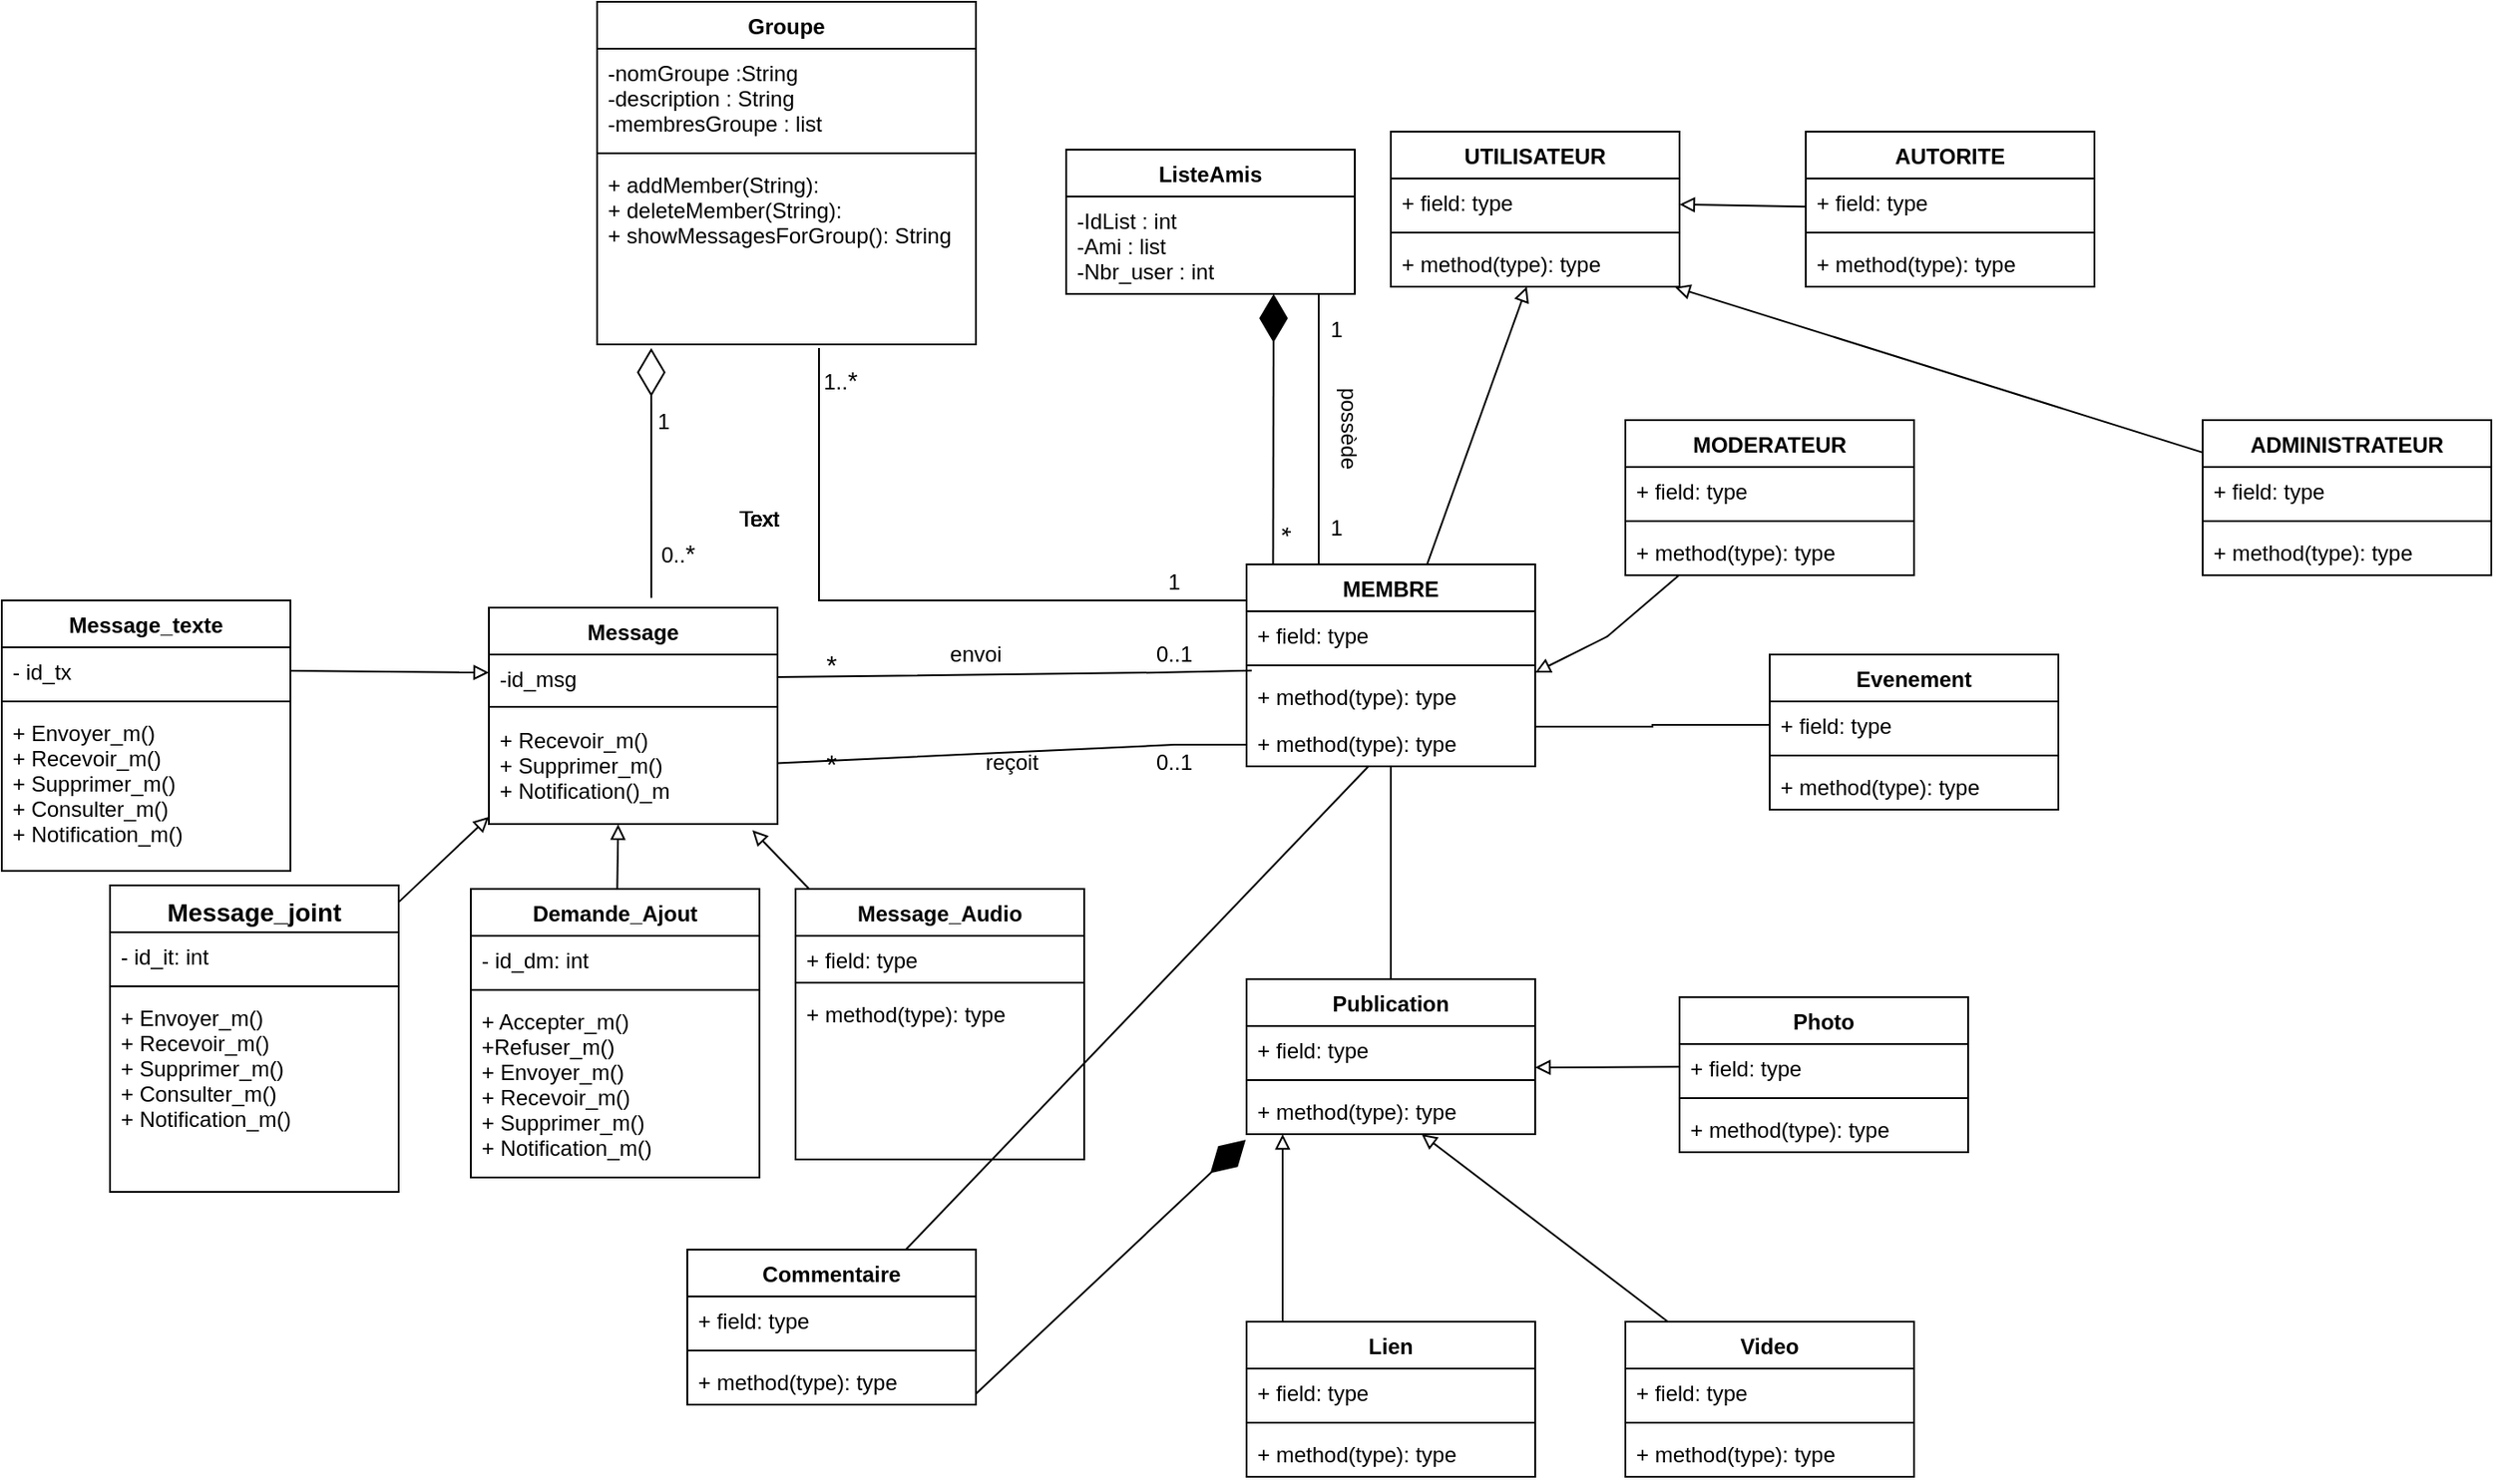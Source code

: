 <mxfile version="20.8.10" type="github">
  <diagram name="Page-1" id="7_uVut6mOrWZarD0mQIk">
    <mxGraphModel dx="1877" dy="1710" grid="1" gridSize="10" guides="1" tooltips="1" connect="1" arrows="1" fold="1" page="1" pageScale="1" pageWidth="827" pageHeight="1169" math="0" shadow="0">
      <root>
        <mxCell id="0" />
        <mxCell id="1" parent="0" />
        <mxCell id="7znfQm5KqqIxTwSkm8-J-1" value="UTILISATEUR" style="swimlane;fontStyle=1;align=center;verticalAlign=top;childLayout=stackLayout;horizontal=1;startSize=26;horizontalStack=0;resizeParent=1;resizeParentMax=0;resizeLast=0;collapsible=1;marginBottom=0;" vertex="1" parent="1">
          <mxGeometry x="290" y="20" width="160" height="86" as="geometry" />
        </mxCell>
        <mxCell id="7znfQm5KqqIxTwSkm8-J-2" value="+ field: type" style="text;strokeColor=none;fillColor=none;align=left;verticalAlign=top;spacingLeft=4;spacingRight=4;overflow=hidden;rotatable=0;points=[[0,0.5],[1,0.5]];portConstraint=eastwest;" vertex="1" parent="7znfQm5KqqIxTwSkm8-J-1">
          <mxGeometry y="26" width="160" height="26" as="geometry" />
        </mxCell>
        <mxCell id="7znfQm5KqqIxTwSkm8-J-3" value="" style="line;strokeWidth=1;fillColor=none;align=left;verticalAlign=middle;spacingTop=-1;spacingLeft=3;spacingRight=3;rotatable=0;labelPosition=right;points=[];portConstraint=eastwest;strokeColor=inherit;" vertex="1" parent="7znfQm5KqqIxTwSkm8-J-1">
          <mxGeometry y="52" width="160" height="8" as="geometry" />
        </mxCell>
        <mxCell id="7znfQm5KqqIxTwSkm8-J-4" value="+ method(type): type" style="text;strokeColor=none;fillColor=none;align=left;verticalAlign=top;spacingLeft=4;spacingRight=4;overflow=hidden;rotatable=0;points=[[0,0.5],[1,0.5]];portConstraint=eastwest;" vertex="1" parent="7znfQm5KqqIxTwSkm8-J-1">
          <mxGeometry y="60" width="160" height="26" as="geometry" />
        </mxCell>
        <mxCell id="7znfQm5KqqIxTwSkm8-J-5" style="edgeStyle=none;rounded=0;orthogonalLoop=1;jettySize=auto;html=1;endArrow=block;endFill=0;" edge="1" parent="1" source="7znfQm5KqqIxTwSkm8-J-6" target="7znfQm5KqqIxTwSkm8-J-2">
          <mxGeometry relative="1" as="geometry" />
        </mxCell>
        <mxCell id="7znfQm5KqqIxTwSkm8-J-6" value="AUTORITE" style="swimlane;fontStyle=1;align=center;verticalAlign=top;childLayout=stackLayout;horizontal=1;startSize=26;horizontalStack=0;resizeParent=1;resizeParentMax=0;resizeLast=0;collapsible=1;marginBottom=0;" vertex="1" parent="1">
          <mxGeometry x="520" y="20" width="160" height="86" as="geometry" />
        </mxCell>
        <mxCell id="7znfQm5KqqIxTwSkm8-J-7" value="+ field: type" style="text;strokeColor=none;fillColor=none;align=left;verticalAlign=top;spacingLeft=4;spacingRight=4;overflow=hidden;rotatable=0;points=[[0,0.5],[1,0.5]];portConstraint=eastwest;" vertex="1" parent="7znfQm5KqqIxTwSkm8-J-6">
          <mxGeometry y="26" width="160" height="26" as="geometry" />
        </mxCell>
        <mxCell id="7znfQm5KqqIxTwSkm8-J-8" value="" style="line;strokeWidth=1;fillColor=none;align=left;verticalAlign=middle;spacingTop=-1;spacingLeft=3;spacingRight=3;rotatable=0;labelPosition=right;points=[];portConstraint=eastwest;strokeColor=inherit;" vertex="1" parent="7znfQm5KqqIxTwSkm8-J-6">
          <mxGeometry y="52" width="160" height="8" as="geometry" />
        </mxCell>
        <mxCell id="7znfQm5KqqIxTwSkm8-J-9" value="+ method(type): type" style="text;strokeColor=none;fillColor=none;align=left;verticalAlign=top;spacingLeft=4;spacingRight=4;overflow=hidden;rotatable=0;points=[[0,0.5],[1,0.5]];portConstraint=eastwest;" vertex="1" parent="7znfQm5KqqIxTwSkm8-J-6">
          <mxGeometry y="60" width="160" height="26" as="geometry" />
        </mxCell>
        <mxCell id="7znfQm5KqqIxTwSkm8-J-10" style="rounded=0;orthogonalLoop=1;jettySize=auto;html=1;endArrow=block;endFill=0;" edge="1" parent="1" source="7znfQm5KqqIxTwSkm8-J-12" target="7znfQm5KqqIxTwSkm8-J-4">
          <mxGeometry relative="1" as="geometry">
            <mxPoint x="300" y="120" as="targetPoint" />
          </mxGeometry>
        </mxCell>
        <mxCell id="7znfQm5KqqIxTwSkm8-J-11" style="edgeStyle=orthogonalEdgeStyle;rounded=0;jumpSize=6;orthogonalLoop=1;jettySize=auto;html=1;entryX=0;entryY=0.5;entryDx=0;entryDy=0;strokeWidth=1;endArrow=none;endFill=0;startSize=6;sourcePerimeterSpacing=0;targetPerimeterSpacing=0;" edge="1" parent="1" source="7znfQm5KqqIxTwSkm8-J-12" target="7znfQm5KqqIxTwSkm8-J-84">
          <mxGeometry relative="1" as="geometry">
            <Array as="points">
              <mxPoint x="435" y="350" />
              <mxPoint x="435" y="349" />
            </Array>
          </mxGeometry>
        </mxCell>
        <mxCell id="7znfQm5KqqIxTwSkm8-J-12" value="MEMBRE" style="swimlane;fontStyle=1;align=center;verticalAlign=top;childLayout=stackLayout;horizontal=1;startSize=26;horizontalStack=0;resizeParent=1;resizeParentMax=0;resizeLast=0;collapsible=1;marginBottom=0;" vertex="1" parent="1">
          <mxGeometry x="210" y="260" width="160" height="112" as="geometry" />
        </mxCell>
        <mxCell id="7znfQm5KqqIxTwSkm8-J-13" value="+ field: type" style="text;strokeColor=none;fillColor=none;align=left;verticalAlign=top;spacingLeft=4;spacingRight=4;overflow=hidden;rotatable=0;points=[[0,0.5],[1,0.5]];portConstraint=eastwest;" vertex="1" parent="7znfQm5KqqIxTwSkm8-J-12">
          <mxGeometry y="26" width="160" height="26" as="geometry" />
        </mxCell>
        <mxCell id="7znfQm5KqqIxTwSkm8-J-14" value="" style="line;strokeWidth=1;fillColor=none;align=left;verticalAlign=middle;spacingTop=-1;spacingLeft=3;spacingRight=3;rotatable=0;labelPosition=right;points=[];portConstraint=eastwest;strokeColor=inherit;" vertex="1" parent="7znfQm5KqqIxTwSkm8-J-12">
          <mxGeometry y="52" width="160" height="8" as="geometry" />
        </mxCell>
        <mxCell id="7znfQm5KqqIxTwSkm8-J-15" value="+ method(type): type" style="text;strokeColor=none;fillColor=none;align=left;verticalAlign=top;spacingLeft=4;spacingRight=4;overflow=hidden;rotatable=0;points=[[0,0.5],[1,0.5]];portConstraint=eastwest;" vertex="1" parent="7znfQm5KqqIxTwSkm8-J-12">
          <mxGeometry y="60" width="160" height="26" as="geometry" />
        </mxCell>
        <mxCell id="7znfQm5KqqIxTwSkm8-J-16" value="+ method(type): type" style="text;strokeColor=none;fillColor=none;align=left;verticalAlign=top;spacingLeft=4;spacingRight=4;overflow=hidden;rotatable=0;points=[[0,0.5],[1,0.5]];portConstraint=eastwest;" vertex="1" parent="7znfQm5KqqIxTwSkm8-J-12">
          <mxGeometry y="86" width="160" height="26" as="geometry" />
        </mxCell>
        <mxCell id="7znfQm5KqqIxTwSkm8-J-17" style="edgeStyle=none;rounded=0;orthogonalLoop=1;jettySize=auto;html=1;endArrow=block;endFill=0;entryX=1;entryY=0;entryDx=0;entryDy=0;entryPerimeter=0;" edge="1" parent="1" source="7znfQm5KqqIxTwSkm8-J-18" target="7znfQm5KqqIxTwSkm8-J-15">
          <mxGeometry relative="1" as="geometry">
            <mxPoint x="400" y="170" as="targetPoint" />
            <Array as="points">
              <mxPoint x="410" y="300" />
            </Array>
          </mxGeometry>
        </mxCell>
        <mxCell id="7znfQm5KqqIxTwSkm8-J-18" value="MODERATEUR" style="swimlane;fontStyle=1;align=center;verticalAlign=top;childLayout=stackLayout;horizontal=1;startSize=26;horizontalStack=0;resizeParent=1;resizeParentMax=0;resizeLast=0;collapsible=1;marginBottom=0;" vertex="1" parent="1">
          <mxGeometry x="420" y="180" width="160" height="86" as="geometry" />
        </mxCell>
        <mxCell id="7znfQm5KqqIxTwSkm8-J-19" value="+ field: type" style="text;strokeColor=none;fillColor=none;align=left;verticalAlign=top;spacingLeft=4;spacingRight=4;overflow=hidden;rotatable=0;points=[[0,0.5],[1,0.5]];portConstraint=eastwest;" vertex="1" parent="7znfQm5KqqIxTwSkm8-J-18">
          <mxGeometry y="26" width="160" height="26" as="geometry" />
        </mxCell>
        <mxCell id="7znfQm5KqqIxTwSkm8-J-20" value="" style="line;strokeWidth=1;fillColor=none;align=left;verticalAlign=middle;spacingTop=-1;spacingLeft=3;spacingRight=3;rotatable=0;labelPosition=right;points=[];portConstraint=eastwest;strokeColor=inherit;" vertex="1" parent="7znfQm5KqqIxTwSkm8-J-18">
          <mxGeometry y="52" width="160" height="8" as="geometry" />
        </mxCell>
        <mxCell id="7znfQm5KqqIxTwSkm8-J-21" value="+ method(type): type" style="text;strokeColor=none;fillColor=none;align=left;verticalAlign=top;spacingLeft=4;spacingRight=4;overflow=hidden;rotatable=0;points=[[0,0.5],[1,0.5]];portConstraint=eastwest;" vertex="1" parent="7znfQm5KqqIxTwSkm8-J-18">
          <mxGeometry y="60" width="160" height="26" as="geometry" />
        </mxCell>
        <mxCell id="7znfQm5KqqIxTwSkm8-J-22" style="edgeStyle=none;rounded=0;orthogonalLoop=1;jettySize=auto;html=1;entryX=0.984;entryY=1.01;entryDx=0;entryDy=0;entryPerimeter=0;endArrow=block;endFill=0;" edge="1" parent="1" source="7znfQm5KqqIxTwSkm8-J-23" target="7znfQm5KqqIxTwSkm8-J-4">
          <mxGeometry relative="1" as="geometry" />
        </mxCell>
        <mxCell id="7znfQm5KqqIxTwSkm8-J-23" value="ADMINISTRATEUR" style="swimlane;fontStyle=1;align=center;verticalAlign=top;childLayout=stackLayout;horizontal=1;startSize=26;horizontalStack=0;resizeParent=1;resizeParentMax=0;resizeLast=0;collapsible=1;marginBottom=0;" vertex="1" parent="1">
          <mxGeometry x="740" y="180" width="160" height="86" as="geometry" />
        </mxCell>
        <mxCell id="7znfQm5KqqIxTwSkm8-J-24" value="+ field: type" style="text;strokeColor=none;fillColor=none;align=left;verticalAlign=top;spacingLeft=4;spacingRight=4;overflow=hidden;rotatable=0;points=[[0,0.5],[1,0.5]];portConstraint=eastwest;" vertex="1" parent="7znfQm5KqqIxTwSkm8-J-23">
          <mxGeometry y="26" width="160" height="26" as="geometry" />
        </mxCell>
        <mxCell id="7znfQm5KqqIxTwSkm8-J-25" value="" style="line;strokeWidth=1;fillColor=none;align=left;verticalAlign=middle;spacingTop=-1;spacingLeft=3;spacingRight=3;rotatable=0;labelPosition=right;points=[];portConstraint=eastwest;strokeColor=inherit;" vertex="1" parent="7znfQm5KqqIxTwSkm8-J-23">
          <mxGeometry y="52" width="160" height="8" as="geometry" />
        </mxCell>
        <mxCell id="7znfQm5KqqIxTwSkm8-J-26" value="+ method(type): type" style="text;strokeColor=none;fillColor=none;align=left;verticalAlign=top;spacingLeft=4;spacingRight=4;overflow=hidden;rotatable=0;points=[[0,0.5],[1,0.5]];portConstraint=eastwest;" vertex="1" parent="7znfQm5KqqIxTwSkm8-J-23">
          <mxGeometry y="60" width="160" height="26" as="geometry" />
        </mxCell>
        <mxCell id="7znfQm5KqqIxTwSkm8-J-27" style="edgeStyle=none;rounded=0;orthogonalLoop=1;jettySize=auto;html=1;endArrow=none;endFill=0;" edge="1" parent="1" source="7znfQm5KqqIxTwSkm8-J-28" target="7znfQm5KqqIxTwSkm8-J-16">
          <mxGeometry relative="1" as="geometry" />
        </mxCell>
        <mxCell id="7znfQm5KqqIxTwSkm8-J-28" value="Publication" style="swimlane;fontStyle=1;align=center;verticalAlign=top;childLayout=stackLayout;horizontal=1;startSize=26;horizontalStack=0;resizeParent=1;resizeParentMax=0;resizeLast=0;collapsible=1;marginBottom=0;" vertex="1" parent="1">
          <mxGeometry x="210" y="490" width="160" height="86" as="geometry" />
        </mxCell>
        <mxCell id="7znfQm5KqqIxTwSkm8-J-29" value="+ field: type" style="text;strokeColor=none;fillColor=none;align=left;verticalAlign=top;spacingLeft=4;spacingRight=4;overflow=hidden;rotatable=0;points=[[0,0.5],[1,0.5]];portConstraint=eastwest;" vertex="1" parent="7znfQm5KqqIxTwSkm8-J-28">
          <mxGeometry y="26" width="160" height="26" as="geometry" />
        </mxCell>
        <mxCell id="7znfQm5KqqIxTwSkm8-J-30" value="" style="line;strokeWidth=1;fillColor=none;align=left;verticalAlign=middle;spacingTop=-1;spacingLeft=3;spacingRight=3;rotatable=0;labelPosition=right;points=[];portConstraint=eastwest;strokeColor=inherit;" vertex="1" parent="7znfQm5KqqIxTwSkm8-J-28">
          <mxGeometry y="52" width="160" height="8" as="geometry" />
        </mxCell>
        <mxCell id="7znfQm5KqqIxTwSkm8-J-31" value="+ method(type): type" style="text;strokeColor=none;fillColor=none;align=left;verticalAlign=top;spacingLeft=4;spacingRight=4;overflow=hidden;rotatable=0;points=[[0,0.5],[1,0.5]];portConstraint=eastwest;" vertex="1" parent="7znfQm5KqqIxTwSkm8-J-28">
          <mxGeometry y="60" width="160" height="26" as="geometry" />
        </mxCell>
        <mxCell id="7znfQm5KqqIxTwSkm8-J-32" style="edgeStyle=none;rounded=0;orthogonalLoop=1;jettySize=auto;html=1;endArrow=block;endFill=0;" edge="1" parent="1" source="7znfQm5KqqIxTwSkm8-J-33" target="7znfQm5KqqIxTwSkm8-J-31">
          <mxGeometry relative="1" as="geometry" />
        </mxCell>
        <mxCell id="7znfQm5KqqIxTwSkm8-J-33" value="Video" style="swimlane;fontStyle=1;align=center;verticalAlign=top;childLayout=stackLayout;horizontal=1;startSize=26;horizontalStack=0;resizeParent=1;resizeParentMax=0;resizeLast=0;collapsible=1;marginBottom=0;" vertex="1" parent="1">
          <mxGeometry x="420" y="680" width="160" height="86" as="geometry" />
        </mxCell>
        <mxCell id="7znfQm5KqqIxTwSkm8-J-34" value="+ field: type" style="text;strokeColor=none;fillColor=none;align=left;verticalAlign=top;spacingLeft=4;spacingRight=4;overflow=hidden;rotatable=0;points=[[0,0.5],[1,0.5]];portConstraint=eastwest;" vertex="1" parent="7znfQm5KqqIxTwSkm8-J-33">
          <mxGeometry y="26" width="160" height="26" as="geometry" />
        </mxCell>
        <mxCell id="7znfQm5KqqIxTwSkm8-J-35" value="" style="line;strokeWidth=1;fillColor=none;align=left;verticalAlign=middle;spacingTop=-1;spacingLeft=3;spacingRight=3;rotatable=0;labelPosition=right;points=[];portConstraint=eastwest;strokeColor=inherit;" vertex="1" parent="7znfQm5KqqIxTwSkm8-J-33">
          <mxGeometry y="52" width="160" height="8" as="geometry" />
        </mxCell>
        <mxCell id="7znfQm5KqqIxTwSkm8-J-36" value="+ method(type): type" style="text;strokeColor=none;fillColor=none;align=left;verticalAlign=top;spacingLeft=4;spacingRight=4;overflow=hidden;rotatable=0;points=[[0,0.5],[1,0.5]];portConstraint=eastwest;" vertex="1" parent="7znfQm5KqqIxTwSkm8-J-33">
          <mxGeometry y="60" width="160" height="26" as="geometry" />
        </mxCell>
        <mxCell id="7znfQm5KqqIxTwSkm8-J-37" style="edgeStyle=none;rounded=0;orthogonalLoop=1;jettySize=auto;html=1;endArrow=block;endFill=0;" edge="1" parent="1">
          <mxGeometry relative="1" as="geometry">
            <mxPoint x="230" y="680" as="sourcePoint" />
            <mxPoint x="230" y="576" as="targetPoint" />
          </mxGeometry>
        </mxCell>
        <mxCell id="7znfQm5KqqIxTwSkm8-J-38" value="Lien" style="swimlane;fontStyle=1;align=center;verticalAlign=top;childLayout=stackLayout;horizontal=1;startSize=26;horizontalStack=0;resizeParent=1;resizeParentMax=0;resizeLast=0;collapsible=1;marginBottom=0;" vertex="1" parent="1">
          <mxGeometry x="210" y="680" width="160" height="86" as="geometry" />
        </mxCell>
        <mxCell id="7znfQm5KqqIxTwSkm8-J-39" value="+ field: type" style="text;strokeColor=none;fillColor=none;align=left;verticalAlign=top;spacingLeft=4;spacingRight=4;overflow=hidden;rotatable=0;points=[[0,0.5],[1,0.5]];portConstraint=eastwest;" vertex="1" parent="7znfQm5KqqIxTwSkm8-J-38">
          <mxGeometry y="26" width="160" height="26" as="geometry" />
        </mxCell>
        <mxCell id="7znfQm5KqqIxTwSkm8-J-40" value="" style="line;strokeWidth=1;fillColor=none;align=left;verticalAlign=middle;spacingTop=-1;spacingLeft=3;spacingRight=3;rotatable=0;labelPosition=right;points=[];portConstraint=eastwest;strokeColor=inherit;" vertex="1" parent="7znfQm5KqqIxTwSkm8-J-38">
          <mxGeometry y="52" width="160" height="8" as="geometry" />
        </mxCell>
        <mxCell id="7znfQm5KqqIxTwSkm8-J-41" value="+ method(type): type" style="text;strokeColor=none;fillColor=none;align=left;verticalAlign=top;spacingLeft=4;spacingRight=4;overflow=hidden;rotatable=0;points=[[0,0.5],[1,0.5]];portConstraint=eastwest;" vertex="1" parent="7znfQm5KqqIxTwSkm8-J-38">
          <mxGeometry y="60" width="160" height="26" as="geometry" />
        </mxCell>
        <mxCell id="7znfQm5KqqIxTwSkm8-J-42" style="edgeStyle=none;rounded=0;orthogonalLoop=1;jettySize=auto;html=1;endArrow=block;endFill=0;" edge="1" parent="1">
          <mxGeometry relative="1" as="geometry">
            <mxPoint x="450" y="538.667" as="sourcePoint" />
            <mxPoint x="370" y="539" as="targetPoint" />
          </mxGeometry>
        </mxCell>
        <mxCell id="7znfQm5KqqIxTwSkm8-J-43" value="Photo" style="swimlane;fontStyle=1;align=center;verticalAlign=top;childLayout=stackLayout;horizontal=1;startSize=26;horizontalStack=0;resizeParent=1;resizeParentMax=0;resizeLast=0;collapsible=1;marginBottom=0;" vertex="1" parent="1">
          <mxGeometry x="450" y="500" width="160" height="86" as="geometry" />
        </mxCell>
        <mxCell id="7znfQm5KqqIxTwSkm8-J-44" value="+ field: type" style="text;strokeColor=none;fillColor=none;align=left;verticalAlign=top;spacingLeft=4;spacingRight=4;overflow=hidden;rotatable=0;points=[[0,0.5],[1,0.5]];portConstraint=eastwest;" vertex="1" parent="7znfQm5KqqIxTwSkm8-J-43">
          <mxGeometry y="26" width="160" height="26" as="geometry" />
        </mxCell>
        <mxCell id="7znfQm5KqqIxTwSkm8-J-45" value="" style="line;strokeWidth=1;fillColor=none;align=left;verticalAlign=middle;spacingTop=-1;spacingLeft=3;spacingRight=3;rotatable=0;labelPosition=right;points=[];portConstraint=eastwest;strokeColor=inherit;" vertex="1" parent="7znfQm5KqqIxTwSkm8-J-43">
          <mxGeometry y="52" width="160" height="8" as="geometry" />
        </mxCell>
        <mxCell id="7znfQm5KqqIxTwSkm8-J-46" value="+ method(type): type" style="text;strokeColor=none;fillColor=none;align=left;verticalAlign=top;spacingLeft=4;spacingRight=4;overflow=hidden;rotatable=0;points=[[0,0.5],[1,0.5]];portConstraint=eastwest;" vertex="1" parent="7znfQm5KqqIxTwSkm8-J-43">
          <mxGeometry y="60" width="160" height="26" as="geometry" />
        </mxCell>
        <mxCell id="7znfQm5KqqIxTwSkm8-J-47" value="ListeAmis" style="swimlane;fontStyle=1;align=center;verticalAlign=top;childLayout=stackLayout;horizontal=1;startSize=26;horizontalStack=0;resizeParent=1;resizeParentMax=0;resizeLast=0;collapsible=1;marginBottom=0;" vertex="1" parent="1">
          <mxGeometry x="110" y="30" width="160" height="80" as="geometry" />
        </mxCell>
        <mxCell id="7znfQm5KqqIxTwSkm8-J-48" value="-IdList : int&#xa;-Ami : list&#xa;-Nbr_user : int&#xa;" style="text;strokeColor=none;fillColor=none;align=left;verticalAlign=top;spacingLeft=4;spacingRight=4;overflow=hidden;rotatable=0;points=[[0,0.5],[1,0.5]];portConstraint=eastwest;" vertex="1" parent="7znfQm5KqqIxTwSkm8-J-47">
          <mxGeometry y="26" width="160" height="54" as="geometry" />
        </mxCell>
        <mxCell id="7znfQm5KqqIxTwSkm8-J-49" style="edgeStyle=none;rounded=0;orthogonalLoop=1;jettySize=auto;html=1;endArrow=none;endFill=0;exitX=0.25;exitY=0;exitDx=0;exitDy=0;sourcePerimeterSpacing=0;targetPerimeterSpacing=0;" edge="1" parent="1" source="7znfQm5KqqIxTwSkm8-J-12">
          <mxGeometry relative="1" as="geometry">
            <mxPoint x="74" y="160" as="sourcePoint" />
            <mxPoint x="250" y="110" as="targetPoint" />
            <Array as="points">
              <mxPoint x="250" y="140" />
            </Array>
          </mxGeometry>
        </mxCell>
        <mxCell id="7znfQm5KqqIxTwSkm8-J-50" style="edgeStyle=none;rounded=0;orthogonalLoop=1;jettySize=auto;html=1;endArrow=none;endFill=0;" edge="1" parent="1" source="7znfQm5KqqIxTwSkm8-J-51" target="7znfQm5KqqIxTwSkm8-J-16">
          <mxGeometry relative="1" as="geometry" />
        </mxCell>
        <mxCell id="7znfQm5KqqIxTwSkm8-J-51" value="Commentaire" style="swimlane;fontStyle=1;align=center;verticalAlign=top;childLayout=stackLayout;horizontal=1;startSize=26;horizontalStack=0;resizeParent=1;resizeParentMax=0;resizeLast=0;collapsible=1;marginBottom=0;" vertex="1" parent="1">
          <mxGeometry x="-100" y="640" width="160" height="86" as="geometry" />
        </mxCell>
        <mxCell id="7znfQm5KqqIxTwSkm8-J-52" value="+ field: type" style="text;strokeColor=none;fillColor=none;align=left;verticalAlign=top;spacingLeft=4;spacingRight=4;overflow=hidden;rotatable=0;points=[[0,0.5],[1,0.5]];portConstraint=eastwest;" vertex="1" parent="7znfQm5KqqIxTwSkm8-J-51">
          <mxGeometry y="26" width="160" height="26" as="geometry" />
        </mxCell>
        <mxCell id="7znfQm5KqqIxTwSkm8-J-53" value="" style="line;strokeWidth=1;fillColor=none;align=left;verticalAlign=middle;spacingTop=-1;spacingLeft=3;spacingRight=3;rotatable=0;labelPosition=right;points=[];portConstraint=eastwest;strokeColor=inherit;" vertex="1" parent="7znfQm5KqqIxTwSkm8-J-51">
          <mxGeometry y="52" width="160" height="8" as="geometry" />
        </mxCell>
        <mxCell id="7znfQm5KqqIxTwSkm8-J-54" value="+ method(type): type" style="text;strokeColor=none;fillColor=none;align=left;verticalAlign=top;spacingLeft=4;spacingRight=4;overflow=hidden;rotatable=0;points=[[0,0.5],[1,0.5]];portConstraint=eastwest;" vertex="1" parent="7znfQm5KqqIxTwSkm8-J-51">
          <mxGeometry y="60" width="160" height="26" as="geometry" />
        </mxCell>
        <mxCell id="7znfQm5KqqIxTwSkm8-J-55" style="rounded=0;orthogonalLoop=1;jettySize=auto;html=1;entryX=0.018;entryY=-0.043;entryDx=0;entryDy=0;entryPerimeter=0;endArrow=none;endFill=0;exitX=0;exitY=0.75;exitDx=0;exitDy=0;" edge="1" parent="1" target="7znfQm5KqqIxTwSkm8-J-15">
          <mxGeometry relative="1" as="geometry">
            <mxPoint x="-50" y="322.5" as="sourcePoint" />
            <mxPoint x="214.32" y="288.752" as="targetPoint" />
            <Array as="points">
              <mxPoint x="160" y="320" />
            </Array>
          </mxGeometry>
        </mxCell>
        <mxCell id="7znfQm5KqqIxTwSkm8-J-56" value="Message" style="swimlane;fontStyle=1;align=center;verticalAlign=top;childLayout=stackLayout;horizontal=1;startSize=26;horizontalStack=0;resizeParent=1;resizeParentMax=0;resizeLast=0;collapsible=1;marginBottom=0;" vertex="1" parent="1">
          <mxGeometry x="-210" y="284" width="160" height="120" as="geometry" />
        </mxCell>
        <mxCell id="7znfQm5KqqIxTwSkm8-J-57" value="-id_msg" style="text;strokeColor=none;fillColor=none;align=left;verticalAlign=top;spacingLeft=4;spacingRight=4;overflow=hidden;rotatable=0;points=[[0,0.5],[1,0.5]];portConstraint=eastwest;" vertex="1" parent="7znfQm5KqqIxTwSkm8-J-56">
          <mxGeometry y="26" width="160" height="24" as="geometry" />
        </mxCell>
        <mxCell id="7znfQm5KqqIxTwSkm8-J-58" value="" style="line;strokeWidth=1;fillColor=none;align=left;verticalAlign=middle;spacingTop=-1;spacingLeft=3;spacingRight=3;rotatable=0;labelPosition=right;points=[];portConstraint=eastwest;strokeColor=inherit;" vertex="1" parent="7znfQm5KqqIxTwSkm8-J-56">
          <mxGeometry y="50" width="160" height="10" as="geometry" />
        </mxCell>
        <mxCell id="7znfQm5KqqIxTwSkm8-J-59" value="+ Recevoir_m()&#xa;+ Supprimer_m()&#xa;+ Notification()_m" style="text;strokeColor=none;fillColor=none;align=left;verticalAlign=top;spacingLeft=4;spacingRight=4;overflow=hidden;rotatable=0;points=[[0,0.5],[1,0.5]];portConstraint=eastwest;" vertex="1" parent="7znfQm5KqqIxTwSkm8-J-56">
          <mxGeometry y="60" width="160" height="60" as="geometry" />
        </mxCell>
        <mxCell id="7znfQm5KqqIxTwSkm8-J-60" style="rounded=0;orthogonalLoop=1;jettySize=auto;html=1;endArrow=none;endFill=0;" edge="1" parent="1" source="7znfQm5KqqIxTwSkm8-J-59">
          <mxGeometry relative="1" as="geometry">
            <mxPoint x="210" y="360" as="targetPoint" />
            <Array as="points">
              <mxPoint x="170" y="360" />
            </Array>
          </mxGeometry>
        </mxCell>
        <mxCell id="7znfQm5KqqIxTwSkm8-J-61" value="Message_texte" style="swimlane;fontStyle=1;align=center;verticalAlign=top;childLayout=stackLayout;horizontal=1;startSize=26;horizontalStack=0;resizeParent=1;resizeParentMax=0;resizeLast=0;collapsible=1;marginBottom=0;" vertex="1" parent="1">
          <mxGeometry x="-480" y="280" width="160" height="150" as="geometry" />
        </mxCell>
        <mxCell id="7znfQm5KqqIxTwSkm8-J-62" value="- id_tx" style="text;strokeColor=none;fillColor=none;align=left;verticalAlign=top;spacingLeft=4;spacingRight=4;overflow=hidden;rotatable=0;points=[[0,0.5],[1,0.5]];portConstraint=eastwest;" vertex="1" parent="7znfQm5KqqIxTwSkm8-J-61">
          <mxGeometry y="26" width="160" height="26" as="geometry" />
        </mxCell>
        <mxCell id="7znfQm5KqqIxTwSkm8-J-63" value="" style="line;strokeWidth=1;fillColor=none;align=left;verticalAlign=middle;spacingTop=-1;spacingLeft=3;spacingRight=3;rotatable=0;labelPosition=right;points=[];portConstraint=eastwest;strokeColor=inherit;" vertex="1" parent="7znfQm5KqqIxTwSkm8-J-61">
          <mxGeometry y="52" width="160" height="8" as="geometry" />
        </mxCell>
        <mxCell id="7znfQm5KqqIxTwSkm8-J-64" value="+ Envoyer_m()&#xa;+ Recevoir_m()&#xa;+ Supprimer_m()&#xa;+ Consulter_m()&#xa;+ Notification_m()&#xa;" style="text;strokeColor=none;fillColor=none;align=left;verticalAlign=top;spacingLeft=4;spacingRight=4;overflow=hidden;rotatable=0;points=[[0,0.5],[1,0.5]];portConstraint=eastwest;" vertex="1" parent="7znfQm5KqqIxTwSkm8-J-61">
          <mxGeometry y="60" width="160" height="90" as="geometry" />
        </mxCell>
        <mxCell id="7znfQm5KqqIxTwSkm8-J-65" style="edgeStyle=none;rounded=0;orthogonalLoop=1;jettySize=auto;html=1;endArrow=block;endFill=0;exitX=1;exitY=0.5;exitDx=0;exitDy=0;" edge="1" parent="1" source="7znfQm5KqqIxTwSkm8-J-62">
          <mxGeometry relative="1" as="geometry">
            <mxPoint x="-230" y="410" as="sourcePoint" />
            <mxPoint x="-210" y="320" as="targetPoint" />
          </mxGeometry>
        </mxCell>
        <mxCell id="7znfQm5KqqIxTwSkm8-J-66" style="edgeStyle=none;rounded=0;orthogonalLoop=1;jettySize=auto;html=1;entryX=0.913;entryY=1.057;entryDx=0;entryDy=0;entryPerimeter=0;endArrow=block;endFill=0;" edge="1" parent="1" source="7znfQm5KqqIxTwSkm8-J-67" target="7znfQm5KqqIxTwSkm8-J-59">
          <mxGeometry relative="1" as="geometry" />
        </mxCell>
        <mxCell id="7znfQm5KqqIxTwSkm8-J-67" value="Message_Audio" style="swimlane;fontStyle=1;align=center;verticalAlign=top;childLayout=stackLayout;horizontal=1;startSize=26;horizontalStack=0;resizeParent=1;resizeParentMax=0;resizeLast=0;collapsible=1;marginBottom=0;" vertex="1" parent="1">
          <mxGeometry x="-40" y="440" width="160" height="150" as="geometry" />
        </mxCell>
        <mxCell id="7znfQm5KqqIxTwSkm8-J-68" value="+ field: type" style="text;strokeColor=none;fillColor=none;align=left;verticalAlign=top;spacingLeft=4;spacingRight=4;overflow=hidden;rotatable=0;points=[[0,0.5],[1,0.5]];portConstraint=eastwest;" vertex="1" parent="7znfQm5KqqIxTwSkm8-J-67">
          <mxGeometry y="26" width="160" height="22" as="geometry" />
        </mxCell>
        <mxCell id="7znfQm5KqqIxTwSkm8-J-69" value="" style="line;strokeWidth=1;fillColor=none;align=left;verticalAlign=middle;spacingTop=-1;spacingLeft=3;spacingRight=3;rotatable=0;labelPosition=right;points=[];portConstraint=eastwest;strokeColor=inherit;" vertex="1" parent="7znfQm5KqqIxTwSkm8-J-67">
          <mxGeometry y="48" width="160" height="8" as="geometry" />
        </mxCell>
        <mxCell id="7znfQm5KqqIxTwSkm8-J-70" value="+ method(type): type" style="text;strokeColor=none;fillColor=none;align=left;verticalAlign=top;spacingLeft=4;spacingRight=4;overflow=hidden;rotatable=0;points=[[0,0.5],[1,0.5]];portConstraint=eastwest;" vertex="1" parent="7znfQm5KqqIxTwSkm8-J-67">
          <mxGeometry y="56" width="160" height="94" as="geometry" />
        </mxCell>
        <mxCell id="7znfQm5KqqIxTwSkm8-J-71" style="edgeStyle=none;rounded=0;orthogonalLoop=1;jettySize=auto;html=1;endArrow=block;endFill=0;entryX=0.448;entryY=1.003;entryDx=0;entryDy=0;entryPerimeter=0;" edge="1" parent="1" source="7znfQm5KqqIxTwSkm8-J-72" target="7znfQm5KqqIxTwSkm8-J-59">
          <mxGeometry relative="1" as="geometry">
            <mxPoint x="-140" y="410" as="targetPoint" />
          </mxGeometry>
        </mxCell>
        <mxCell id="7znfQm5KqqIxTwSkm8-J-72" value="Demande_Ajout" style="swimlane;fontStyle=1;align=center;verticalAlign=top;childLayout=stackLayout;horizontal=1;startSize=26;horizontalStack=0;resizeParent=1;resizeParentMax=0;resizeLast=0;collapsible=1;marginBottom=0;" vertex="1" parent="1">
          <mxGeometry x="-220" y="440" width="160" height="160" as="geometry" />
        </mxCell>
        <mxCell id="7znfQm5KqqIxTwSkm8-J-73" value="- id_dm: int" style="text;strokeColor=none;fillColor=none;align=left;verticalAlign=top;spacingLeft=4;spacingRight=4;overflow=hidden;rotatable=0;points=[[0,0.5],[1,0.5]];portConstraint=eastwest;" vertex="1" parent="7znfQm5KqqIxTwSkm8-J-72">
          <mxGeometry y="26" width="160" height="26" as="geometry" />
        </mxCell>
        <mxCell id="7znfQm5KqqIxTwSkm8-J-74" value="" style="line;strokeWidth=1;fillColor=none;align=left;verticalAlign=middle;spacingTop=-1;spacingLeft=3;spacingRight=3;rotatable=0;labelPosition=right;points=[];portConstraint=eastwest;strokeColor=inherit;" vertex="1" parent="7znfQm5KqqIxTwSkm8-J-72">
          <mxGeometry y="52" width="160" height="8" as="geometry" />
        </mxCell>
        <mxCell id="7znfQm5KqqIxTwSkm8-J-75" value="+ Accepter_m()&#xa;+Refuser_m()&#xa;+ Envoyer_m()&#xa;+ Recevoir_m()&#xa;+ Supprimer_m()&#xa;+ Notification_m()&#xa;" style="text;strokeColor=none;fillColor=none;align=left;verticalAlign=top;spacingLeft=4;spacingRight=4;overflow=hidden;rotatable=0;points=[[0,0.5],[1,0.5]];portConstraint=eastwest;" vertex="1" parent="7znfQm5KqqIxTwSkm8-J-72">
          <mxGeometry y="60" width="160" height="100" as="geometry" />
        </mxCell>
        <mxCell id="7znfQm5KqqIxTwSkm8-J-76" value="Groupe" style="swimlane;fontStyle=1;align=center;verticalAlign=top;childLayout=stackLayout;horizontal=1;startSize=26;horizontalStack=0;resizeParent=1;resizeParentMax=0;resizeLast=0;collapsible=1;marginBottom=0;" vertex="1" parent="1">
          <mxGeometry x="-150" y="-52" width="210" height="190" as="geometry" />
        </mxCell>
        <mxCell id="7znfQm5KqqIxTwSkm8-J-77" value="-nomGroupe :String&#xa;-description : String&#xa;-membresGroupe : list" style="text;strokeColor=none;fillColor=none;align=left;verticalAlign=top;spacingLeft=4;spacingRight=4;overflow=hidden;rotatable=0;points=[[0,0.5],[1,0.5]];portConstraint=eastwest;" vertex="1" parent="7znfQm5KqqIxTwSkm8-J-76">
          <mxGeometry y="26" width="210" height="54" as="geometry" />
        </mxCell>
        <mxCell id="7znfQm5KqqIxTwSkm8-J-78" value="" style="line;strokeWidth=1;fillColor=none;align=left;verticalAlign=middle;spacingTop=-1;spacingLeft=3;spacingRight=3;rotatable=0;labelPosition=right;points=[];portConstraint=eastwest;strokeColor=inherit;" vertex="1" parent="7znfQm5KqqIxTwSkm8-J-76">
          <mxGeometry y="80" width="210" height="8" as="geometry" />
        </mxCell>
        <mxCell id="7znfQm5KqqIxTwSkm8-J-79" value="+ addMember(String): &#xa;+ deleteMember(String):&#xa;+ showMessagesForGroup(): String " style="text;strokeColor=none;fillColor=none;align=left;verticalAlign=top;spacingLeft=4;spacingRight=4;overflow=hidden;rotatable=0;points=[[0,0.5],[1,0.5]];portConstraint=eastwest;" vertex="1" parent="7znfQm5KqqIxTwSkm8-J-76">
          <mxGeometry y="88" width="210" height="102" as="geometry" />
        </mxCell>
        <mxCell id="7znfQm5KqqIxTwSkm8-J-80" value="" style="endArrow=diamondThin;endFill=0;endSize=24;html=1;rounded=0;strokeWidth=1;sourcePerimeterSpacing=0;targetPerimeterSpacing=0;jumpSize=6;exitX=0.563;exitY=-0.045;exitDx=0;exitDy=0;exitPerimeter=0;" edge="1" parent="1" source="7znfQm5KqqIxTwSkm8-J-56">
          <mxGeometry width="160" relative="1" as="geometry">
            <mxPoint x="60" y="270" as="sourcePoint" />
            <mxPoint x="-120" y="140" as="targetPoint" />
          </mxGeometry>
        </mxCell>
        <mxCell id="7znfQm5KqqIxTwSkm8-J-81" value="" style="endArrow=diamondThin;endFill=1;endSize=24;html=1;rounded=0;strokeWidth=1;sourcePerimeterSpacing=0;targetPerimeterSpacing=0;jumpSize=6;exitX=0.092;exitY=0;exitDx=0;exitDy=0;exitPerimeter=0;" edge="1" parent="1" source="7znfQm5KqqIxTwSkm8-J-12">
          <mxGeometry width="160" relative="1" as="geometry">
            <mxPoint x="230" y="250" as="sourcePoint" />
            <mxPoint x="225" y="110" as="targetPoint" />
          </mxGeometry>
        </mxCell>
        <mxCell id="7znfQm5KqqIxTwSkm8-J-82" value="" style="endArrow=diamondThin;endFill=1;endSize=24;html=1;rounded=0;strokeWidth=1;sourcePerimeterSpacing=0;targetPerimeterSpacing=0;jumpSize=6;entryX=-0.003;entryY=1.121;entryDx=0;entryDy=0;entryPerimeter=0;" edge="1" parent="1" target="7znfQm5KqqIxTwSkm8-J-31">
          <mxGeometry width="160" relative="1" as="geometry">
            <mxPoint x="60" y="720" as="sourcePoint" />
            <mxPoint x="210" y="726" as="targetPoint" />
          </mxGeometry>
        </mxCell>
        <mxCell id="7znfQm5KqqIxTwSkm8-J-83" value="Evenement" style="swimlane;fontStyle=1;align=center;verticalAlign=top;childLayout=stackLayout;horizontal=1;startSize=26;horizontalStack=0;resizeParent=1;resizeParentMax=0;resizeLast=0;collapsible=1;marginBottom=0;" vertex="1" parent="1">
          <mxGeometry x="500" y="310" width="160" height="86" as="geometry" />
        </mxCell>
        <mxCell id="7znfQm5KqqIxTwSkm8-J-84" value="+ field: type" style="text;strokeColor=none;fillColor=none;align=left;verticalAlign=top;spacingLeft=4;spacingRight=4;overflow=hidden;rotatable=0;points=[[0,0.5],[1,0.5]];portConstraint=eastwest;" vertex="1" parent="7znfQm5KqqIxTwSkm8-J-83">
          <mxGeometry y="26" width="160" height="26" as="geometry" />
        </mxCell>
        <mxCell id="7znfQm5KqqIxTwSkm8-J-85" value="" style="line;strokeWidth=1;fillColor=none;align=left;verticalAlign=middle;spacingTop=-1;spacingLeft=3;spacingRight=3;rotatable=0;labelPosition=right;points=[];portConstraint=eastwest;strokeColor=inherit;" vertex="1" parent="7znfQm5KqqIxTwSkm8-J-83">
          <mxGeometry y="52" width="160" height="8" as="geometry" />
        </mxCell>
        <mxCell id="7znfQm5KqqIxTwSkm8-J-86" value="+ method(type): type" style="text;strokeColor=none;fillColor=none;align=left;verticalAlign=top;spacingLeft=4;spacingRight=4;overflow=hidden;rotatable=0;points=[[0,0.5],[1,0.5]];portConstraint=eastwest;" vertex="1" parent="7znfQm5KqqIxTwSkm8-J-83">
          <mxGeometry y="60" width="160" height="26" as="geometry" />
        </mxCell>
        <mxCell id="7znfQm5KqqIxTwSkm8-J-87" value="1" style="text;html=1;strokeColor=none;fillColor=none;align=center;verticalAlign=middle;whiteSpace=wrap;rounded=0;" vertex="1" parent="1">
          <mxGeometry x="140" y="260" width="60" height="20" as="geometry" />
        </mxCell>
        <mxCell id="7znfQm5KqqIxTwSkm8-J-88" value="1..&lt;font style=&quot;font-size: 14px;&quot;&gt;*&lt;/font&gt;" style="text;html=1;strokeColor=none;fillColor=none;align=center;verticalAlign=middle;whiteSpace=wrap;rounded=0;" vertex="1" parent="1">
          <mxGeometry x="-30" y="142.5" width="30" height="30" as="geometry" />
        </mxCell>
        <mxCell id="7znfQm5KqqIxTwSkm8-J-89" value="1" style="text;html=1;strokeColor=none;fillColor=none;align=center;verticalAlign=middle;whiteSpace=wrap;rounded=0;rotation=0;" vertex="1" parent="1">
          <mxGeometry x="250" y="120" width="20" height="20" as="geometry" />
        </mxCell>
        <mxCell id="7znfQm5KqqIxTwSkm8-J-90" value="&lt;font style=&quot;font-size: 14px;&quot;&gt;*&lt;/font&gt;" style="text;html=1;strokeColor=none;fillColor=none;align=center;verticalAlign=middle;whiteSpace=wrap;rounded=0;rotation=90;" vertex="1" parent="1">
          <mxGeometry x="214.92" y="229.77" width="30.31" height="24.54" as="geometry" />
        </mxCell>
        <mxCell id="7znfQm5KqqIxTwSkm8-J-91" value="possède" style="text;html=1;strokeColor=none;fillColor=none;align=center;verticalAlign=middle;whiteSpace=wrap;rounded=0;rotation=90;" vertex="1" parent="1">
          <mxGeometry x="236.25" y="168.75" width="60" height="32.5" as="geometry" />
        </mxCell>
        <mxCell id="7znfQm5KqqIxTwSkm8-J-92" value="1" style="text;html=1;strokeColor=none;fillColor=none;align=center;verticalAlign=middle;whiteSpace=wrap;rounded=0;rotation=0;" vertex="1" parent="1">
          <mxGeometry x="250" y="230" width="20" height="20" as="geometry" />
        </mxCell>
        <mxCell id="7znfQm5KqqIxTwSkm8-J-93" value="0..1" style="text;html=1;strokeColor=none;fillColor=none;align=center;verticalAlign=middle;whiteSpace=wrap;rounded=0;" vertex="1" parent="1">
          <mxGeometry x="140" y="360" width="60" height="20" as="geometry" />
        </mxCell>
        <mxCell id="7znfQm5KqqIxTwSkm8-J-94" value="&lt;font style=&quot;font-size: 15px;&quot;&gt;*&lt;/font&gt;" style="text;html=1;strokeColor=none;fillColor=none;align=center;verticalAlign=middle;whiteSpace=wrap;rounded=0;" vertex="1" parent="1">
          <mxGeometry x="-40" y="360" width="40" height="20" as="geometry" />
        </mxCell>
        <mxCell id="7znfQm5KqqIxTwSkm8-J-95" value="0..1" style="text;html=1;strokeColor=none;fillColor=none;align=center;verticalAlign=middle;whiteSpace=wrap;rounded=0;" vertex="1" parent="1">
          <mxGeometry x="140" y="300" width="60" height="20" as="geometry" />
        </mxCell>
        <mxCell id="7znfQm5KqqIxTwSkm8-J-96" value="envoi" style="text;html=1;strokeColor=none;fillColor=none;align=center;verticalAlign=middle;whiteSpace=wrap;rounded=0;" vertex="1" parent="1">
          <mxGeometry x="30" y="300" width="60" height="20" as="geometry" />
        </mxCell>
        <mxCell id="7znfQm5KqqIxTwSkm8-J-97" value="0..&lt;font style=&quot;font-size: 14px;&quot;&gt;*&lt;/font&gt;" style="text;html=1;strokeColor=none;fillColor=none;align=center;verticalAlign=middle;whiteSpace=wrap;rounded=0;rotation=0;" vertex="1" parent="1">
          <mxGeometry x="-130" y="241" width="50" height="25" as="geometry" />
        </mxCell>
        <mxCell id="7znfQm5KqqIxTwSkm8-J-98" value="1" style="text;html=1;strokeColor=none;fillColor=none;align=center;verticalAlign=middle;whiteSpace=wrap;rounded=0;rotation=0;" vertex="1" parent="1">
          <mxGeometry x="-146.25" y="168.75" width="66.25" height="25" as="geometry" />
        </mxCell>
        <mxCell id="7znfQm5KqqIxTwSkm8-J-99" style="edgeStyle=orthogonalEdgeStyle;rounded=0;jumpSize=6;orthogonalLoop=1;jettySize=auto;html=1;strokeWidth=1;endArrow=none;endFill=0;startSize=6;sourcePerimeterSpacing=0;targetPerimeterSpacing=0;exitX=0;exitY=0.5;exitDx=0;exitDy=0;" edge="1" parent="1" source="7znfQm5KqqIxTwSkm8-J-13">
          <mxGeometry relative="1" as="geometry">
            <mxPoint x="-27" y="140" as="targetPoint" />
            <Array as="points">
              <mxPoint x="210" y="280" />
              <mxPoint x="-27" y="280" />
            </Array>
          </mxGeometry>
        </mxCell>
        <mxCell id="7znfQm5KqqIxTwSkm8-J-100" value="Text" style="text;html=1;strokeColor=none;fillColor=none;align=center;verticalAlign=middle;whiteSpace=wrap;rounded=0;" vertex="1" parent="1">
          <mxGeometry x="-90" y="220" width="60" height="30" as="geometry" />
        </mxCell>
        <mxCell id="7znfQm5KqqIxTwSkm8-J-101" value="Text" style="text;html=1;strokeColor=none;fillColor=none;align=center;verticalAlign=middle;whiteSpace=wrap;rounded=0;" vertex="1" parent="1">
          <mxGeometry x="-90" y="220" width="60" height="30" as="geometry" />
        </mxCell>
        <mxCell id="7znfQm5KqqIxTwSkm8-J-102" value="Text" style="text;html=1;strokeColor=none;fillColor=none;align=center;verticalAlign=middle;whiteSpace=wrap;rounded=0;" vertex="1" parent="1">
          <mxGeometry x="-90" y="220" width="60" height="30" as="geometry" />
        </mxCell>
        <mxCell id="7znfQm5KqqIxTwSkm8-J-103" value="Text" style="text;html=1;strokeColor=none;fillColor=none;align=center;verticalAlign=middle;whiteSpace=wrap;rounded=0;" vertex="1" parent="1">
          <mxGeometry x="-90" y="220" width="60" height="30" as="geometry" />
        </mxCell>
        <mxCell id="7znfQm5KqqIxTwSkm8-J-104" value="Text" style="text;html=1;strokeColor=none;fillColor=none;align=center;verticalAlign=middle;whiteSpace=wrap;rounded=0;" vertex="1" parent="1">
          <mxGeometry x="-90" y="220" width="60" height="30" as="geometry" />
        </mxCell>
        <mxCell id="7znfQm5KqqIxTwSkm8-J-105" value="Text" style="text;html=1;strokeColor=none;fillColor=none;align=center;verticalAlign=middle;whiteSpace=wrap;rounded=0;" vertex="1" parent="1">
          <mxGeometry x="-90" y="220" width="60" height="30" as="geometry" />
        </mxCell>
        <mxCell id="7znfQm5KqqIxTwSkm8-J-106" value="Text" style="text;html=1;strokeColor=none;fillColor=none;align=center;verticalAlign=middle;whiteSpace=wrap;rounded=0;" vertex="1" parent="1">
          <mxGeometry x="-90" y="220" width="60" height="30" as="geometry" />
        </mxCell>
        <mxCell id="7znfQm5KqqIxTwSkm8-J-107" value="Text" style="text;html=1;strokeColor=none;fillColor=none;align=center;verticalAlign=middle;whiteSpace=wrap;rounded=0;" vertex="1" parent="1">
          <mxGeometry x="-90" y="220" width="60" height="30" as="geometry" />
        </mxCell>
        <mxCell id="7znfQm5KqqIxTwSkm8-J-108" value="Text" style="text;html=1;strokeColor=none;fillColor=none;align=center;verticalAlign=middle;whiteSpace=wrap;rounded=0;" vertex="1" parent="1">
          <mxGeometry x="-90" y="220" width="60" height="30" as="geometry" />
        </mxCell>
        <mxCell id="7znfQm5KqqIxTwSkm8-J-109" value="Text" style="text;html=1;strokeColor=none;fillColor=none;align=center;verticalAlign=middle;whiteSpace=wrap;rounded=0;" vertex="1" parent="1">
          <mxGeometry x="-90" y="220" width="60" height="30" as="geometry" />
        </mxCell>
        <mxCell id="7znfQm5KqqIxTwSkm8-J-110" value="Text" style="text;html=1;strokeColor=none;fillColor=none;align=center;verticalAlign=middle;whiteSpace=wrap;rounded=0;" vertex="1" parent="1">
          <mxGeometry x="-90" y="220" width="60" height="30" as="geometry" />
        </mxCell>
        <mxCell id="7znfQm5KqqIxTwSkm8-J-111" value="Text" style="text;html=1;strokeColor=none;fillColor=none;align=center;verticalAlign=middle;whiteSpace=wrap;rounded=0;" vertex="1" parent="1">
          <mxGeometry x="-90" y="220" width="60" height="30" as="geometry" />
        </mxCell>
        <mxCell id="7znfQm5KqqIxTwSkm8-J-112" value="Text" style="text;html=1;strokeColor=none;fillColor=none;align=center;verticalAlign=middle;whiteSpace=wrap;rounded=0;" vertex="1" parent="1">
          <mxGeometry x="-90" y="220" width="60" height="30" as="geometry" />
        </mxCell>
        <mxCell id="7znfQm5KqqIxTwSkm8-J-113" value="Text" style="text;html=1;strokeColor=none;fillColor=none;align=center;verticalAlign=middle;whiteSpace=wrap;rounded=0;" vertex="1" parent="1">
          <mxGeometry x="-90" y="220" width="60" height="30" as="geometry" />
        </mxCell>
        <mxCell id="7znfQm5KqqIxTwSkm8-J-114" value="&lt;font style=&quot;font-size: 15px;&quot;&gt;*&lt;/font&gt;" style="text;html=1;strokeColor=none;fillColor=none;align=center;verticalAlign=middle;whiteSpace=wrap;rounded=0;" vertex="1" parent="1">
          <mxGeometry x="-40" y="310" width="40" height="10" as="geometry" />
        </mxCell>
        <mxCell id="7znfQm5KqqIxTwSkm8-J-115" value="reçoit" style="text;html=1;strokeColor=none;fillColor=none;align=center;verticalAlign=middle;whiteSpace=wrap;rounded=0;" vertex="1" parent="1">
          <mxGeometry x="50" y="360" width="60" height="20" as="geometry" />
        </mxCell>
        <mxCell id="7znfQm5KqqIxTwSkm8-J-116" style="rounded=0;jumpSize=6;orthogonalLoop=1;jettySize=auto;html=1;strokeWidth=1;fontSize=14;endArrow=block;endFill=0;startSize=6;sourcePerimeterSpacing=0;targetPerimeterSpacing=0;" edge="1" parent="1" source="7znfQm5KqqIxTwSkm8-J-117">
          <mxGeometry relative="1" as="geometry">
            <mxPoint x="-210" y="400" as="targetPoint" />
          </mxGeometry>
        </mxCell>
        <mxCell id="7znfQm5KqqIxTwSkm8-J-117" value="Message_joint" style="swimlane;fontStyle=1;align=center;verticalAlign=top;childLayout=stackLayout;horizontal=1;startSize=26;horizontalStack=0;resizeParent=1;resizeParentMax=0;resizeLast=0;collapsible=1;marginBottom=0;fontSize=14;" vertex="1" parent="1">
          <mxGeometry x="-420" y="438" width="160" height="170" as="geometry" />
        </mxCell>
        <mxCell id="7znfQm5KqqIxTwSkm8-J-118" value="- id_it: int" style="text;strokeColor=none;fillColor=none;align=left;verticalAlign=top;spacingLeft=4;spacingRight=4;overflow=hidden;rotatable=0;points=[[0,0.5],[1,0.5]];portConstraint=eastwest;fontSize=12;" vertex="1" parent="7znfQm5KqqIxTwSkm8-J-117">
          <mxGeometry y="26" width="160" height="26" as="geometry" />
        </mxCell>
        <mxCell id="7znfQm5KqqIxTwSkm8-J-119" value="" style="line;strokeWidth=1;fillColor=none;align=left;verticalAlign=middle;spacingTop=-1;spacingLeft=3;spacingRight=3;rotatable=0;labelPosition=right;points=[];portConstraint=eastwest;strokeColor=inherit;fontSize=14;" vertex="1" parent="7znfQm5KqqIxTwSkm8-J-117">
          <mxGeometry y="52" width="160" height="8" as="geometry" />
        </mxCell>
        <mxCell id="7znfQm5KqqIxTwSkm8-J-120" value="+ Envoyer_m()&#xa;+ Recevoir_m()&#xa;+ Supprimer_m()&#xa;+ Consulter_m()&#xa;+ Notification_m()&#xa;" style="text;strokeColor=none;fillColor=none;align=left;verticalAlign=top;spacingLeft=4;spacingRight=4;overflow=hidden;rotatable=0;points=[[0,0.5],[1,0.5]];portConstraint=eastwest;fontSize=12;" vertex="1" parent="7znfQm5KqqIxTwSkm8-J-117">
          <mxGeometry y="60" width="160" height="110" as="geometry" />
        </mxCell>
      </root>
    </mxGraphModel>
  </diagram>
</mxfile>
